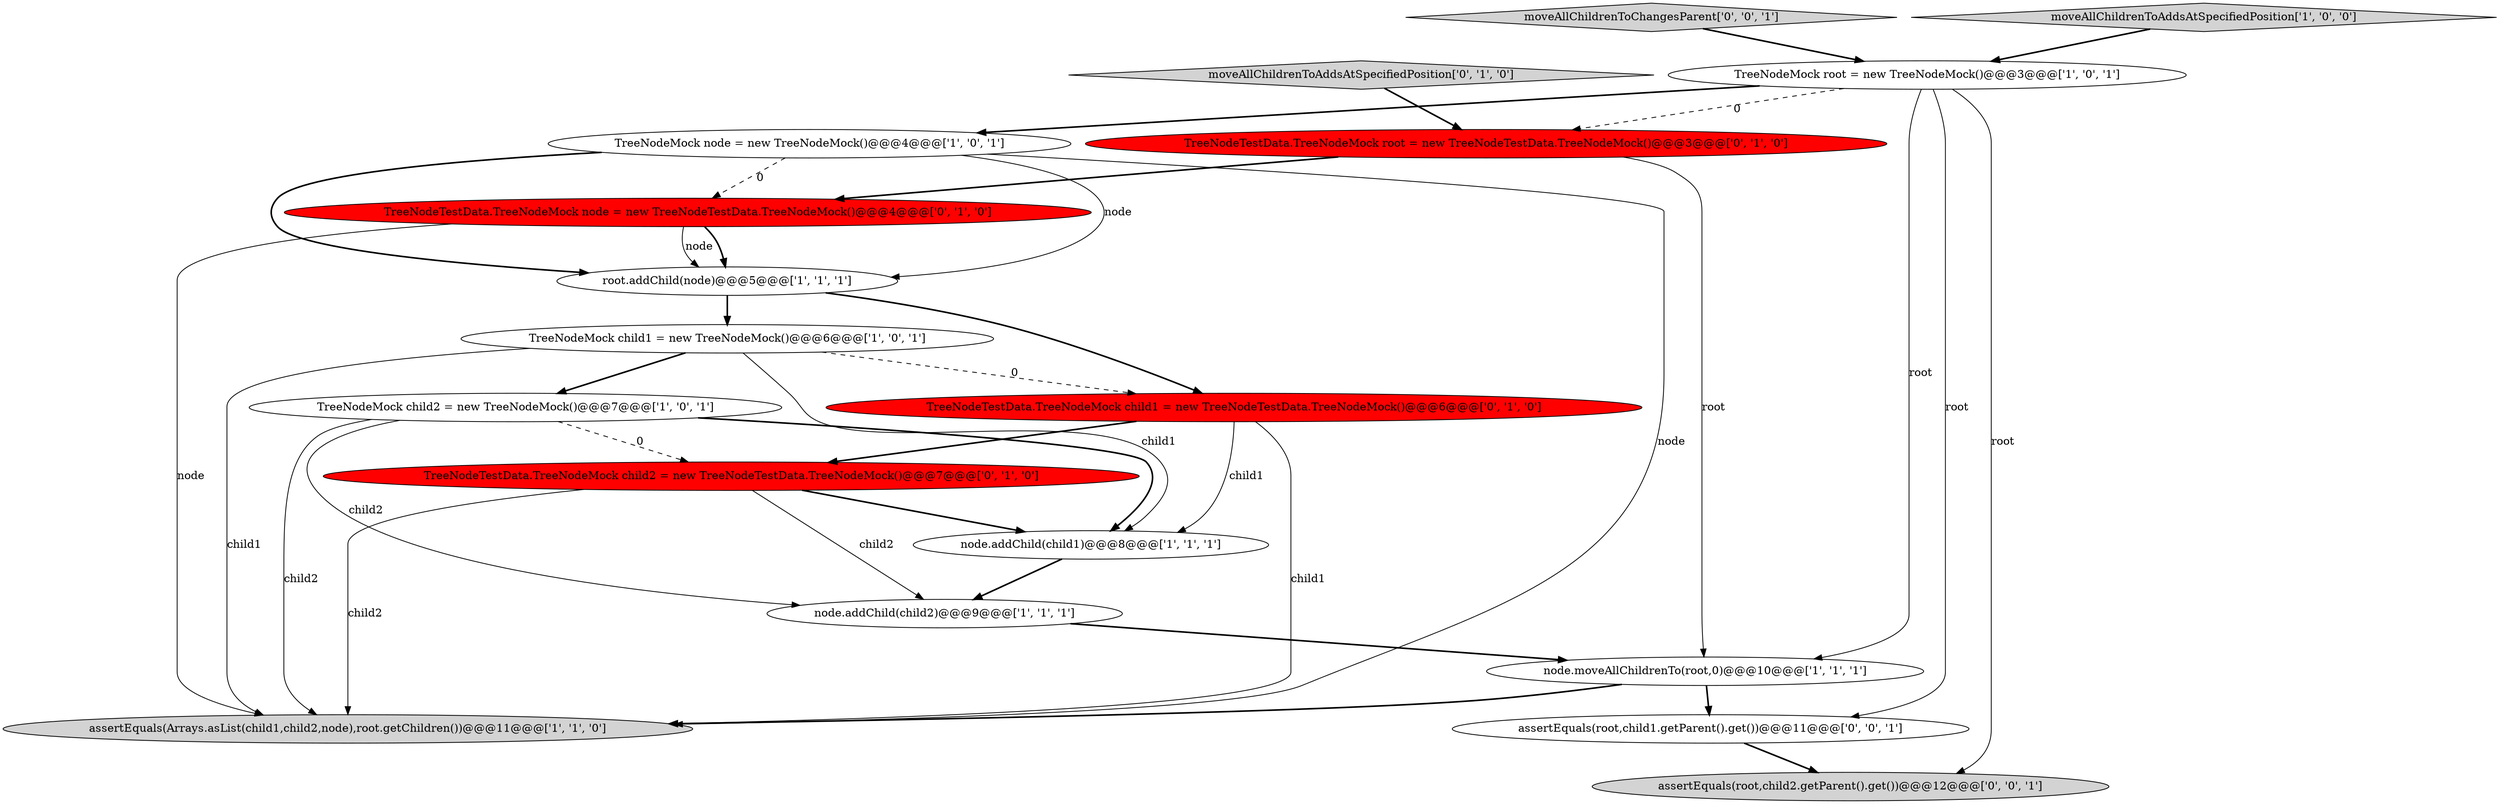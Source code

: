 digraph {
8 [style = filled, label = "node.moveAllChildrenTo(root,0)@@@10@@@['1', '1', '1']", fillcolor = white, shape = ellipse image = "AAA0AAABBB1BBB"];
4 [style = filled, label = "assertEquals(Arrays.asList(child1,child2,node),root.getChildren())@@@11@@@['1', '1', '0']", fillcolor = lightgray, shape = ellipse image = "AAA0AAABBB1BBB"];
15 [style = filled, label = "assertEquals(root,child1.getParent().get())@@@11@@@['0', '0', '1']", fillcolor = white, shape = ellipse image = "AAA0AAABBB3BBB"];
16 [style = filled, label = "assertEquals(root,child2.getParent().get())@@@12@@@['0', '0', '1']", fillcolor = lightgray, shape = ellipse image = "AAA0AAABBB3BBB"];
1 [style = filled, label = "TreeNodeMock child2 = new TreeNodeMock()@@@7@@@['1', '0', '1']", fillcolor = white, shape = ellipse image = "AAA0AAABBB1BBB"];
6 [style = filled, label = "TreeNodeMock child1 = new TreeNodeMock()@@@6@@@['1', '0', '1']", fillcolor = white, shape = ellipse image = "AAA0AAABBB1BBB"];
7 [style = filled, label = "node.addChild(child1)@@@8@@@['1', '1', '1']", fillcolor = white, shape = ellipse image = "AAA0AAABBB1BBB"];
12 [style = filled, label = "TreeNodeTestData.TreeNodeMock node = new TreeNodeTestData.TreeNodeMock()@@@4@@@['0', '1', '0']", fillcolor = red, shape = ellipse image = "AAA1AAABBB2BBB"];
13 [style = filled, label = "moveAllChildrenToAddsAtSpecifiedPosition['0', '1', '0']", fillcolor = lightgray, shape = diamond image = "AAA0AAABBB2BBB"];
9 [style = filled, label = "node.addChild(child2)@@@9@@@['1', '1', '1']", fillcolor = white, shape = ellipse image = "AAA0AAABBB1BBB"];
14 [style = filled, label = "TreeNodeTestData.TreeNodeMock child2 = new TreeNodeTestData.TreeNodeMock()@@@7@@@['0', '1', '0']", fillcolor = red, shape = ellipse image = "AAA1AAABBB2BBB"];
10 [style = filled, label = "TreeNodeTestData.TreeNodeMock root = new TreeNodeTestData.TreeNodeMock()@@@3@@@['0', '1', '0']", fillcolor = red, shape = ellipse image = "AAA1AAABBB2BBB"];
3 [style = filled, label = "TreeNodeMock root = new TreeNodeMock()@@@3@@@['1', '0', '1']", fillcolor = white, shape = ellipse image = "AAA0AAABBB1BBB"];
11 [style = filled, label = "TreeNodeTestData.TreeNodeMock child1 = new TreeNodeTestData.TreeNodeMock()@@@6@@@['0', '1', '0']", fillcolor = red, shape = ellipse image = "AAA1AAABBB2BBB"];
5 [style = filled, label = "TreeNodeMock node = new TreeNodeMock()@@@4@@@['1', '0', '1']", fillcolor = white, shape = ellipse image = "AAA0AAABBB1BBB"];
17 [style = filled, label = "moveAllChildrenToChangesParent['0', '0', '1']", fillcolor = lightgray, shape = diamond image = "AAA0AAABBB3BBB"];
2 [style = filled, label = "moveAllChildrenToAddsAtSpecifiedPosition['1', '0', '0']", fillcolor = lightgray, shape = diamond image = "AAA0AAABBB1BBB"];
0 [style = filled, label = "root.addChild(node)@@@5@@@['1', '1', '1']", fillcolor = white, shape = ellipse image = "AAA0AAABBB1BBB"];
13->10 [style = bold, label=""];
5->12 [style = dashed, label="0"];
8->15 [style = bold, label=""];
1->9 [style = solid, label="child2"];
1->14 [style = dashed, label="0"];
11->14 [style = bold, label=""];
0->6 [style = bold, label=""];
5->0 [style = solid, label="node"];
2->3 [style = bold, label=""];
3->16 [style = solid, label="root"];
6->11 [style = dashed, label="0"];
3->8 [style = solid, label="root"];
0->11 [style = bold, label=""];
6->4 [style = solid, label="child1"];
1->4 [style = solid, label="child2"];
14->4 [style = solid, label="child2"];
9->8 [style = bold, label=""];
15->16 [style = bold, label=""];
12->0 [style = bold, label=""];
1->7 [style = bold, label=""];
11->4 [style = solid, label="child1"];
14->7 [style = bold, label=""];
10->8 [style = solid, label="root"];
7->9 [style = bold, label=""];
6->1 [style = bold, label=""];
3->5 [style = bold, label=""];
5->0 [style = bold, label=""];
10->12 [style = bold, label=""];
5->4 [style = solid, label="node"];
17->3 [style = bold, label=""];
14->9 [style = solid, label="child2"];
12->0 [style = solid, label="node"];
3->10 [style = dashed, label="0"];
8->4 [style = bold, label=""];
3->15 [style = solid, label="root"];
6->7 [style = solid, label="child1"];
12->4 [style = solid, label="node"];
11->7 [style = solid, label="child1"];
}
